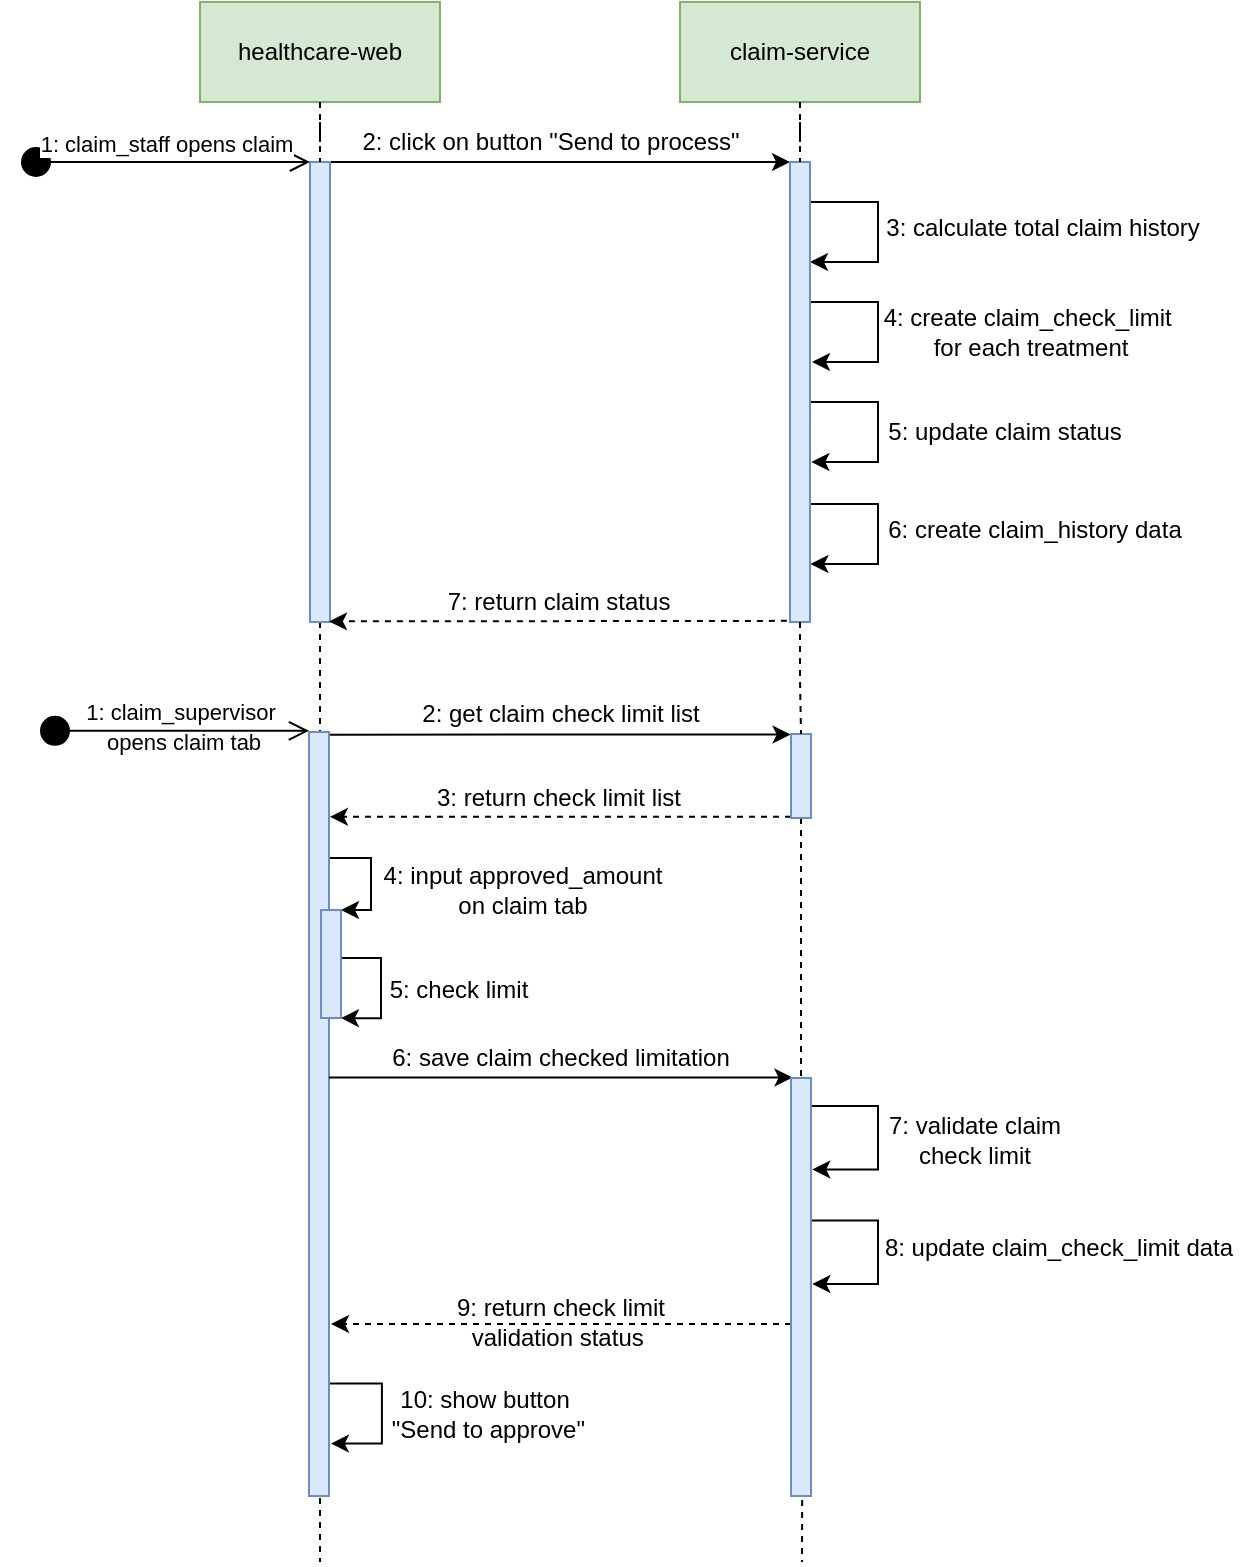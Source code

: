 <mxfile version="14.2.7" type="github">
  <diagram id="kgpKYQtTHZ0yAKxKKP6v" name="Page-1">
    <mxGraphModel dx="1360" dy="806" grid="1" gridSize="10" guides="1" tooltips="1" connect="1" arrows="1" fold="1" page="1" pageScale="1" pageWidth="850" pageHeight="1100" math="0" shadow="0">
      <root>
        <mxCell id="0" />
        <mxCell id="1" parent="0" />
        <mxCell id="QIC3voDbuaW13xfOM7HV-47" style="edgeStyle=orthogonalEdgeStyle;rounded=0;orthogonalLoop=1;jettySize=auto;html=1;endArrow=classic;endFill=1;entryX=1.069;entryY=0.652;entryDx=0;entryDy=0;entryPerimeter=0;" edge="1" parent="1">
          <mxGeometry relative="1" as="geometry">
            <mxPoint x="455" y="271" as="sourcePoint" />
            <mxPoint x="455.19" y="300.96" as="targetPoint" />
            <Array as="points">
              <mxPoint x="455" y="271" />
              <mxPoint x="489" y="271" />
              <mxPoint x="489" y="301" />
            </Array>
          </mxGeometry>
        </mxCell>
        <mxCell id="QIC3voDbuaW13xfOM7HV-48" style="edgeStyle=orthogonalEdgeStyle;rounded=0;orthogonalLoop=1;jettySize=auto;html=1;exitX=0.906;exitY=0.835;exitDx=0;exitDy=0;exitPerimeter=0;" edge="1" parent="1">
          <mxGeometry relative="1" as="geometry">
            <mxPoint x="214.5" y="707" as="sourcePoint" />
            <mxPoint x="215.44" y="740.79" as="targetPoint" />
            <Array as="points">
              <mxPoint x="214.94" y="710.79" />
              <mxPoint x="240.94" y="710.79" />
              <mxPoint x="240.94" y="740.79" />
            </Array>
          </mxGeometry>
        </mxCell>
        <mxCell id="QIC3voDbuaW13xfOM7HV-49" style="edgeStyle=orthogonalEdgeStyle;rounded=0;orthogonalLoop=1;jettySize=auto;html=1;endArrow=classic;endFill=1;entryX=1.069;entryY=0.652;entryDx=0;entryDy=0;entryPerimeter=0;" edge="1" parent="1" target="QIC3voDbuaW13xfOM7HV-61">
          <mxGeometry relative="1" as="geometry">
            <mxPoint x="455.01" y="230.96" as="sourcePoint" />
            <mxPoint x="460.99" y="250.887" as="targetPoint" />
            <Array as="points">
              <mxPoint x="455" y="220" />
              <mxPoint x="489" y="220" />
              <mxPoint x="489" y="250" />
            </Array>
          </mxGeometry>
        </mxCell>
        <mxCell id="QIC3voDbuaW13xfOM7HV-50" style="edgeStyle=orthogonalEdgeStyle;rounded=0;orthogonalLoop=1;jettySize=auto;html=1;endArrow=classic;endFill=1;" edge="1" parent="1">
          <mxGeometry relative="1" as="geometry">
            <mxPoint x="455" y="180.96" as="sourcePoint" />
            <mxPoint x="456" y="200" as="targetPoint" />
            <Array as="points">
              <mxPoint x="455" y="170" />
              <mxPoint x="489" y="170" />
              <mxPoint x="489" y="200" />
            </Array>
          </mxGeometry>
        </mxCell>
        <mxCell id="QIC3voDbuaW13xfOM7HV-51" style="edgeStyle=orthogonalEdgeStyle;rounded=0;orthogonalLoop=1;jettySize=auto;html=1;endArrow=classic;endFill=1;" edge="1" parent="1" target="QIC3voDbuaW13xfOM7HV-61">
          <mxGeometry relative="1" as="geometry">
            <mxPoint x="455" y="130.99" as="sourcePoint" />
            <mxPoint x="461.18" y="150.52" as="targetPoint" />
            <Array as="points">
              <mxPoint x="455" y="120" />
              <mxPoint x="489" y="120" />
              <mxPoint x="489" y="150" />
            </Array>
          </mxGeometry>
        </mxCell>
        <mxCell id="QIC3voDbuaW13xfOM7HV-52" style="edgeStyle=orthogonalEdgeStyle;rounded=0;orthogonalLoop=1;jettySize=auto;html=1;entryX=0.993;entryY=1.001;entryDx=0;entryDy=0;entryPerimeter=0;endArrow=classic;endFill=1;" edge="1" parent="1" source="QIC3voDbuaW13xfOM7HV-74" target="QIC3voDbuaW13xfOM7HV-74">
          <mxGeometry relative="1" as="geometry">
            <Array as="points">
              <mxPoint x="215.5" y="498" />
              <mxPoint x="240.5" y="498" />
              <mxPoint x="240.5" y="538" />
            </Array>
          </mxGeometry>
        </mxCell>
        <mxCell id="QIC3voDbuaW13xfOM7HV-53" value="&lt;span style=&quot;font-size: 11px ; background-color: rgb(255 , 255 , 255)&quot;&gt;1: claim_supervisor&lt;br&gt;&amp;nbsp;opens claim tab&lt;/span&gt;" style="text;html=1;align=center;verticalAlign=middle;resizable=0;points=[];autosize=1;" vertex="1" parent="1">
          <mxGeometry x="84.5" y="367" width="110" height="30" as="geometry" />
        </mxCell>
        <mxCell id="QIC3voDbuaW13xfOM7HV-54" value="healthcare-web" style="rounded=0;whiteSpace=wrap;html=1;fillColor=#d5e8d4;strokeColor=#82b366;" vertex="1" parent="1">
          <mxGeometry x="150" y="20" width="120" height="50" as="geometry" />
        </mxCell>
        <mxCell id="QIC3voDbuaW13xfOM7HV-55" value="claim-service" style="rounded=0;whiteSpace=wrap;html=1;fillColor=#d5e8d4;strokeColor=#82b366;" vertex="1" parent="1">
          <mxGeometry x="390" y="20" width="120" height="50" as="geometry" />
        </mxCell>
        <mxCell id="QIC3voDbuaW13xfOM7HV-56" style="edgeStyle=orthogonalEdgeStyle;rounded=0;orthogonalLoop=1;jettySize=auto;html=1;endArrow=none;endFill=0;dashed=1;" edge="1" parent="1" source="QIC3voDbuaW13xfOM7HV-58">
          <mxGeometry relative="1" as="geometry">
            <mxPoint x="210" y="800" as="targetPoint" />
            <mxPoint x="210" y="70" as="sourcePoint" />
          </mxGeometry>
        </mxCell>
        <mxCell id="QIC3voDbuaW13xfOM7HV-57" style="edgeStyle=orthogonalEdgeStyle;rounded=0;orthogonalLoop=1;jettySize=auto;html=1;endArrow=classic;endFill=1;" edge="1" parent="1" source="QIC3voDbuaW13xfOM7HV-58" target="QIC3voDbuaW13xfOM7HV-61">
          <mxGeometry relative="1" as="geometry">
            <mxPoint x="440" y="140" as="targetPoint" />
            <Array as="points">
              <mxPoint x="330" y="100" />
              <mxPoint x="330" y="100" />
            </Array>
          </mxGeometry>
        </mxCell>
        <mxCell id="QIC3voDbuaW13xfOM7HV-58" value="" style="html=1;points=[];perimeter=orthogonalPerimeter;fillColor=#dae8fc;strokeColor=#6c8ebf;" vertex="1" parent="1">
          <mxGeometry x="205" y="100" width="10" height="230" as="geometry" />
        </mxCell>
        <mxCell id="QIC3voDbuaW13xfOM7HV-59" style="edgeStyle=orthogonalEdgeStyle;rounded=0;orthogonalLoop=1;jettySize=auto;html=1;endArrow=none;endFill=0;dashed=1;" edge="1" parent="1" source="QIC3voDbuaW13xfOM7HV-54" target="QIC3voDbuaW13xfOM7HV-58">
          <mxGeometry relative="1" as="geometry">
            <mxPoint x="210" y="860" as="targetPoint" />
            <mxPoint x="210" y="70" as="sourcePoint" />
          </mxGeometry>
        </mxCell>
        <mxCell id="QIC3voDbuaW13xfOM7HV-60" style="edgeStyle=orthogonalEdgeStyle;rounded=0;orthogonalLoop=1;jettySize=auto;html=1;endArrow=classic;endFill=1;dashed=1;" edge="1" parent="1">
          <mxGeometry relative="1" as="geometry">
            <mxPoint x="443.44" y="329.43" as="sourcePoint" />
            <mxPoint x="214.5" y="329.67" as="targetPoint" />
            <Array as="points">
              <mxPoint x="214.5" y="329.67" />
            </Array>
          </mxGeometry>
        </mxCell>
        <mxCell id="QIC3voDbuaW13xfOM7HV-61" value="" style="html=1;points=[];perimeter=orthogonalPerimeter;fillColor=#dae8fc;strokeColor=#6c8ebf;" vertex="1" parent="1">
          <mxGeometry x="445" y="100" width="10" height="230" as="geometry" />
        </mxCell>
        <mxCell id="QIC3voDbuaW13xfOM7HV-62" style="edgeStyle=orthogonalEdgeStyle;rounded=0;orthogonalLoop=1;jettySize=auto;html=1;dashed=1;endArrow=none;endFill=0;" edge="1" parent="1" source="QIC3voDbuaW13xfOM7HV-55" target="QIC3voDbuaW13xfOM7HV-61">
          <mxGeometry relative="1" as="geometry">
            <mxPoint x="450" y="860" as="targetPoint" />
            <mxPoint x="450" y="70" as="sourcePoint" />
          </mxGeometry>
        </mxCell>
        <mxCell id="QIC3voDbuaW13xfOM7HV-63" value="2: click on button &quot;Send to process&quot;" style="text;html=1;align=center;verticalAlign=middle;resizable=0;points=[];autosize=1;" vertex="1" parent="1">
          <mxGeometry x="225" y="80" width="200" height="20" as="geometry" />
        </mxCell>
        <mxCell id="QIC3voDbuaW13xfOM7HV-64" value="1: claim_staff opens claim" style="html=1;verticalAlign=bottom;startArrow=circle;startFill=1;endArrow=open;startSize=6;endSize=8;" edge="1" parent="1">
          <mxGeometry width="80" relative="1" as="geometry">
            <mxPoint x="60" y="100" as="sourcePoint" />
            <mxPoint x="205" y="100" as="targetPoint" />
          </mxGeometry>
        </mxCell>
        <mxCell id="QIC3voDbuaW13xfOM7HV-65" value="7: return claim status" style="text;html=1;align=center;verticalAlign=middle;resizable=0;points=[];autosize=1;" vertex="1" parent="1">
          <mxGeometry x="263.5" y="309.67" width="130" height="20" as="geometry" />
        </mxCell>
        <mxCell id="QIC3voDbuaW13xfOM7HV-66" style="edgeStyle=orthogonalEdgeStyle;rounded=0;orthogonalLoop=1;jettySize=auto;html=1;entryX=1;entryY=-0.001;entryDx=0;entryDy=0;entryPerimeter=0;endArrow=classic;endFill=1;" edge="1" parent="1" target="QIC3voDbuaW13xfOM7HV-74">
          <mxGeometry relative="1" as="geometry">
            <Array as="points">
              <mxPoint x="210.5" y="448" />
              <mxPoint x="235.5" y="448" />
              <mxPoint x="235.5" y="474" />
            </Array>
            <mxPoint x="210.5" y="441.0" as="sourcePoint" />
          </mxGeometry>
        </mxCell>
        <mxCell id="QIC3voDbuaW13xfOM7HV-67" style="edgeStyle=orthogonalEdgeStyle;rounded=0;orthogonalLoop=1;jettySize=auto;html=1;entryX=-0.021;entryY=0.031;entryDx=0;entryDy=0;entryPerimeter=0;" edge="1" parent="1">
          <mxGeometry relative="1" as="geometry">
            <mxPoint x="445.29" y="386.302" as="targetPoint" />
            <mxPoint x="214.5" y="386.32" as="sourcePoint" />
            <Array as="points">
              <mxPoint x="330" y="386" />
            </Array>
          </mxGeometry>
        </mxCell>
        <mxCell id="QIC3voDbuaW13xfOM7HV-68" value="" style="html=1;points=[];perimeter=orthogonalPerimeter;fillColor=#dae8fc;strokeColor=#6c8ebf;" vertex="1" parent="1">
          <mxGeometry x="204.5" y="385" width="10" height="382" as="geometry" />
        </mxCell>
        <mxCell id="QIC3voDbuaW13xfOM7HV-69" value="" style="html=1;verticalAlign=bottom;startArrow=circle;startFill=1;endArrow=open;startSize=6;endSize=8;" edge="1" parent="1">
          <mxGeometry x="-0.111" y="-100" width="80" relative="1" as="geometry">
            <mxPoint x="69.5" y="384.43" as="sourcePoint" />
            <mxPoint x="204.5" y="384.43" as="targetPoint" />
            <mxPoint as="offset" />
          </mxGeometry>
        </mxCell>
        <mxCell id="QIC3voDbuaW13xfOM7HV-70" value="9: return check limit &lt;br&gt;validation status&amp;nbsp;" style="text;html=1;align=center;verticalAlign=middle;resizable=0;points=[];autosize=1;" vertex="1" parent="1">
          <mxGeometry x="269.5" y="665" width="120" height="30" as="geometry" />
        </mxCell>
        <mxCell id="QIC3voDbuaW13xfOM7HV-71" value="4: create claim_check_limit&amp;nbsp;&lt;br&gt;for each treatment" style="text;html=1;align=center;verticalAlign=middle;resizable=0;points=[];autosize=1;" vertex="1" parent="1">
          <mxGeometry x="485" y="170" width="160" height="30" as="geometry" />
        </mxCell>
        <mxCell id="QIC3voDbuaW13xfOM7HV-72" value="3: calculate total claim history" style="text;html=1;align=center;verticalAlign=middle;resizable=0;points=[];autosize=1;" vertex="1" parent="1">
          <mxGeometry x="486" y="123" width="170" height="20" as="geometry" />
        </mxCell>
        <mxCell id="QIC3voDbuaW13xfOM7HV-73" value="4: input approved_amount &lt;br&gt;on claim tab" style="text;html=1;align=center;verticalAlign=middle;resizable=0;points=[];autosize=1;" vertex="1" parent="1">
          <mxGeometry x="235.5" y="449" width="150" height="30" as="geometry" />
        </mxCell>
        <mxCell id="QIC3voDbuaW13xfOM7HV-74" value="" style="html=1;points=[];perimeter=orthogonalPerimeter;fillColor=#dae8fc;strokeColor=#6c8ebf;" vertex="1" parent="1">
          <mxGeometry x="210.5" y="474.01" width="10" height="53.99" as="geometry" />
        </mxCell>
        <mxCell id="QIC3voDbuaW13xfOM7HV-75" value="5: check limit" style="text;html=1;align=center;verticalAlign=middle;resizable=0;points=[];autosize=1;" vertex="1" parent="1">
          <mxGeometry x="238.5" y="504" width="80" height="20" as="geometry" />
        </mxCell>
        <mxCell id="QIC3voDbuaW13xfOM7HV-76" style="edgeStyle=orthogonalEdgeStyle;rounded=0;orthogonalLoop=1;jettySize=auto;html=1;endArrow=classic;endFill=1;dashed=1;" edge="1" parent="1" source="QIC3voDbuaW13xfOM7HV-91">
          <mxGeometry relative="1" as="geometry">
            <mxPoint x="215.5" y="681" as="targetPoint" />
            <Array as="points">
              <mxPoint x="215.5" y="681" />
            </Array>
          </mxGeometry>
        </mxCell>
        <mxCell id="QIC3voDbuaW13xfOM7HV-77" style="edgeStyle=orthogonalEdgeStyle;rounded=0;orthogonalLoop=1;jettySize=auto;html=1;dashed=1;endArrow=none;endFill=0;" edge="1" parent="1" source="QIC3voDbuaW13xfOM7HV-87">
          <mxGeometry relative="1" as="geometry">
            <mxPoint x="451" y="800" as="targetPoint" />
            <mxPoint x="450" y="310.0" as="sourcePoint" />
          </mxGeometry>
        </mxCell>
        <mxCell id="QIC3voDbuaW13xfOM7HV-78" value="" style="endArrow=classic;html=1;entryX=0.074;entryY=-0.001;entryDx=0;entryDy=0;entryPerimeter=0;" edge="1" parent="1" source="QIC3voDbuaW13xfOM7HV-68" target="QIC3voDbuaW13xfOM7HV-91">
          <mxGeometry width="50" height="50" relative="1" as="geometry">
            <mxPoint x="216.5" y="558" as="sourcePoint" />
            <mxPoint x="380.5" y="558" as="targetPoint" />
          </mxGeometry>
        </mxCell>
        <mxCell id="QIC3voDbuaW13xfOM7HV-79" value="6: save claim checked limitation" style="text;html=1;align=center;verticalAlign=middle;resizable=0;points=[];autosize=1;" vertex="1" parent="1">
          <mxGeometry x="239.5" y="538" width="180" height="20" as="geometry" />
        </mxCell>
        <mxCell id="QIC3voDbuaW13xfOM7HV-80" value="7: validate claim &lt;br&gt;check limit" style="text;html=1;align=center;verticalAlign=middle;resizable=0;points=[];autosize=1;" vertex="1" parent="1">
          <mxGeometry x="486.5" y="574" width="100" height="30" as="geometry" />
        </mxCell>
        <mxCell id="QIC3voDbuaW13xfOM7HV-81" value="8: update claim_check_limit data" style="text;html=1;align=center;verticalAlign=middle;resizable=0;points=[];autosize=1;" vertex="1" parent="1">
          <mxGeometry x="484" y="633" width="190" height="20" as="geometry" />
        </mxCell>
        <mxCell id="QIC3voDbuaW13xfOM7HV-82" style="edgeStyle=orthogonalEdgeStyle;rounded=0;orthogonalLoop=1;jettySize=auto;html=1;endArrow=classic;endFill=1;exitX=0.935;exitY=0.067;exitDx=0;exitDy=0;exitPerimeter=0;" edge="1" parent="1">
          <mxGeometry relative="1" as="geometry">
            <mxPoint x="455.5" y="629.251" as="sourcePoint" />
            <mxPoint x="456.15" y="660.99" as="targetPoint" />
            <Array as="points">
              <mxPoint x="489" y="629" />
              <mxPoint x="489" y="661" />
            </Array>
          </mxGeometry>
        </mxCell>
        <mxCell id="QIC3voDbuaW13xfOM7HV-83" style="edgeStyle=orthogonalEdgeStyle;rounded=0;orthogonalLoop=1;jettySize=auto;html=1;endArrow=classic;endFill=1;exitX=0.935;exitY=0.067;exitDx=0;exitDy=0;exitPerimeter=0;" edge="1" parent="1">
          <mxGeometry relative="1" as="geometry">
            <mxPoint x="455.5" y="572.001" as="sourcePoint" />
            <mxPoint x="456.15" y="603.74" as="targetPoint" />
            <Array as="points">
              <mxPoint x="489" y="572" />
              <mxPoint x="489" y="604" />
            </Array>
          </mxGeometry>
        </mxCell>
        <mxCell id="QIC3voDbuaW13xfOM7HV-84" value="10: show button&lt;br&gt;&amp;nbsp;&quot;Send to approve&quot;" style="text;html=1;align=center;verticalAlign=middle;resizable=0;points=[];autosize=1;" vertex="1" parent="1">
          <mxGeometry x="231.5" y="710.79" width="120" height="30" as="geometry" />
        </mxCell>
        <mxCell id="QIC3voDbuaW13xfOM7HV-85" value="5: update claim status" style="text;html=1;align=center;verticalAlign=middle;resizable=0;points=[];autosize=1;" vertex="1" parent="1">
          <mxGeometry x="486.5" y="225" width="130" height="20" as="geometry" />
        </mxCell>
        <mxCell id="QIC3voDbuaW13xfOM7HV-86" style="edgeStyle=orthogonalEdgeStyle;rounded=0;orthogonalLoop=1;jettySize=auto;html=1;entryX=1.045;entryY=0.111;entryDx=0;entryDy=0;entryPerimeter=0;dashed=1;" edge="1" parent="1" source="QIC3voDbuaW13xfOM7HV-87" target="QIC3voDbuaW13xfOM7HV-68">
          <mxGeometry relative="1" as="geometry">
            <Array as="points">
              <mxPoint x="330" y="427" />
            </Array>
          </mxGeometry>
        </mxCell>
        <mxCell id="QIC3voDbuaW13xfOM7HV-87" value="" style="html=1;points=[];perimeter=orthogonalPerimeter;fillColor=#dae8fc;strokeColor=#6c8ebf;" vertex="1" parent="1">
          <mxGeometry x="445.5" y="386" width="10" height="42" as="geometry" />
        </mxCell>
        <mxCell id="QIC3voDbuaW13xfOM7HV-88" style="edgeStyle=orthogonalEdgeStyle;rounded=0;orthogonalLoop=1;jettySize=auto;html=1;dashed=1;endArrow=none;endFill=0;" edge="1" parent="1" source="QIC3voDbuaW13xfOM7HV-61" target="QIC3voDbuaW13xfOM7HV-87">
          <mxGeometry relative="1" as="geometry">
            <mxPoint x="450.5" y="531" as="targetPoint" />
            <mxPoint x="450" y="290" as="sourcePoint" />
          </mxGeometry>
        </mxCell>
        <mxCell id="QIC3voDbuaW13xfOM7HV-89" value="2: get claim check limit list" style="text;html=1;align=center;verticalAlign=middle;resizable=0;points=[];autosize=1;" vertex="1" parent="1">
          <mxGeometry x="255" y="366" width="150" height="20" as="geometry" />
        </mxCell>
        <mxCell id="QIC3voDbuaW13xfOM7HV-90" value="3: return check limit list" style="text;html=1;align=center;verticalAlign=middle;resizable=0;points=[];autosize=1;" vertex="1" parent="1">
          <mxGeometry x="259" y="408" width="140" height="20" as="geometry" />
        </mxCell>
        <mxCell id="QIC3voDbuaW13xfOM7HV-91" value="" style="html=1;points=[];perimeter=orthogonalPerimeter;fillColor=#dae8fc;strokeColor=#6c8ebf;" vertex="1" parent="1">
          <mxGeometry x="445.5" y="558" width="10" height="209" as="geometry" />
        </mxCell>
        <mxCell id="QIC3voDbuaW13xfOM7HV-92" value="6: create claim_history data" style="text;html=1;align=center;verticalAlign=middle;resizable=0;points=[];autosize=1;" vertex="1" parent="1">
          <mxGeometry x="486.5" y="274" width="160" height="20" as="geometry" />
        </mxCell>
      </root>
    </mxGraphModel>
  </diagram>
</mxfile>
